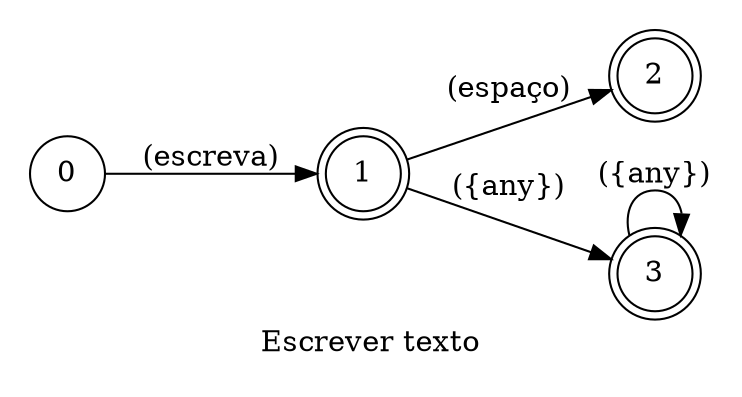 digraph Write {
    id="write";
    label="Escrever texto";
    lang="pt-BR";
    langName="Português";
    pad="0.2";
    rankdir=LR;
    disableStopWords="true";
    node[shape=doublecircle]; 1 2 3;
    node[shape=circle];

    0 -> 1 [label="(escreva)"];
    1 -> 3 [label="({any})", store=text];
    1 -> 2 [label="(espaço)", store=isSpace, normalizer=boolean];
    3 -> 3 [label="({any})", store=text];
    title="Escrever texto";
    desc="Escreve um pedaço de texto no editor de texto";
}